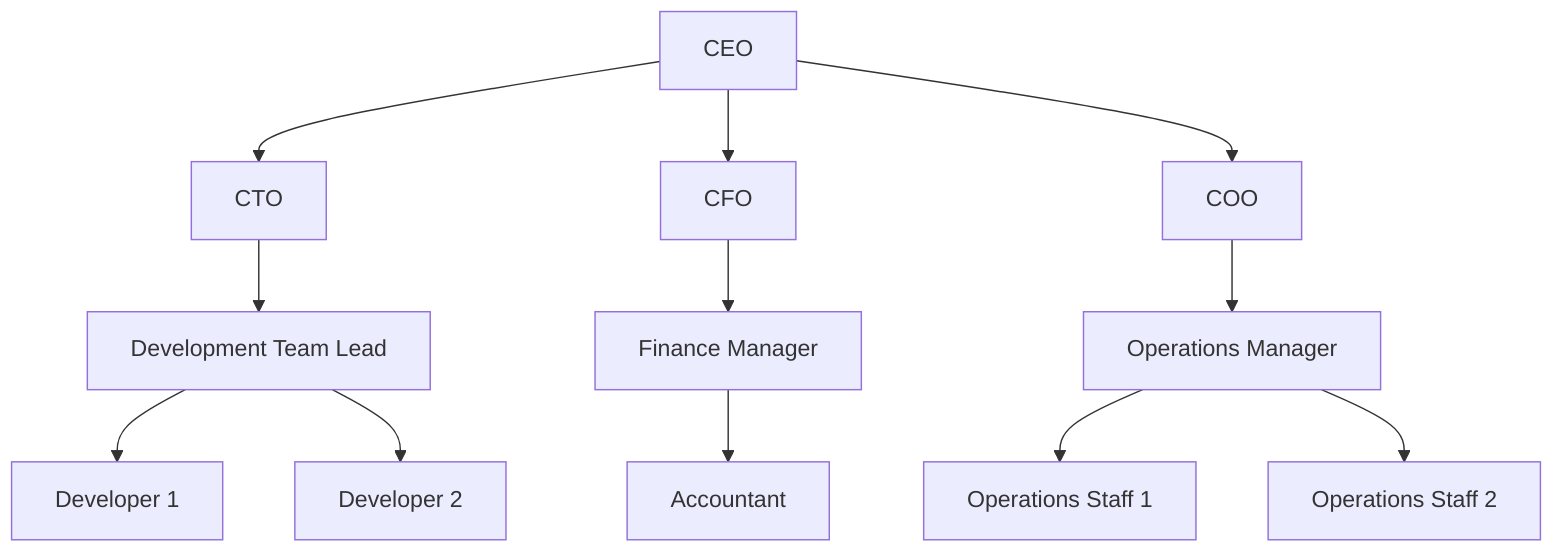 graph TD
    CEO["CEO"] --> CTO["CTO"]
    CEO --> CFO["CFO"]
    CEO --> COO["COO"]
    CTO --> DevTeamLead["Development Team Lead"]
    CFO --> FinManager["Finance Manager"]
    COO --> OpsManager["Operations Manager"]
    DevTeamLead --> Developer1["Developer 1"]
    DevTeamLead --> Developer2["Developer 2"]
    FinManager --> Accountant["Accountant"]
    OpsManager --> OpsStaff1["Operations Staff 1"]
    OpsManager --> OpsStaff2["Operations Staff 2"]